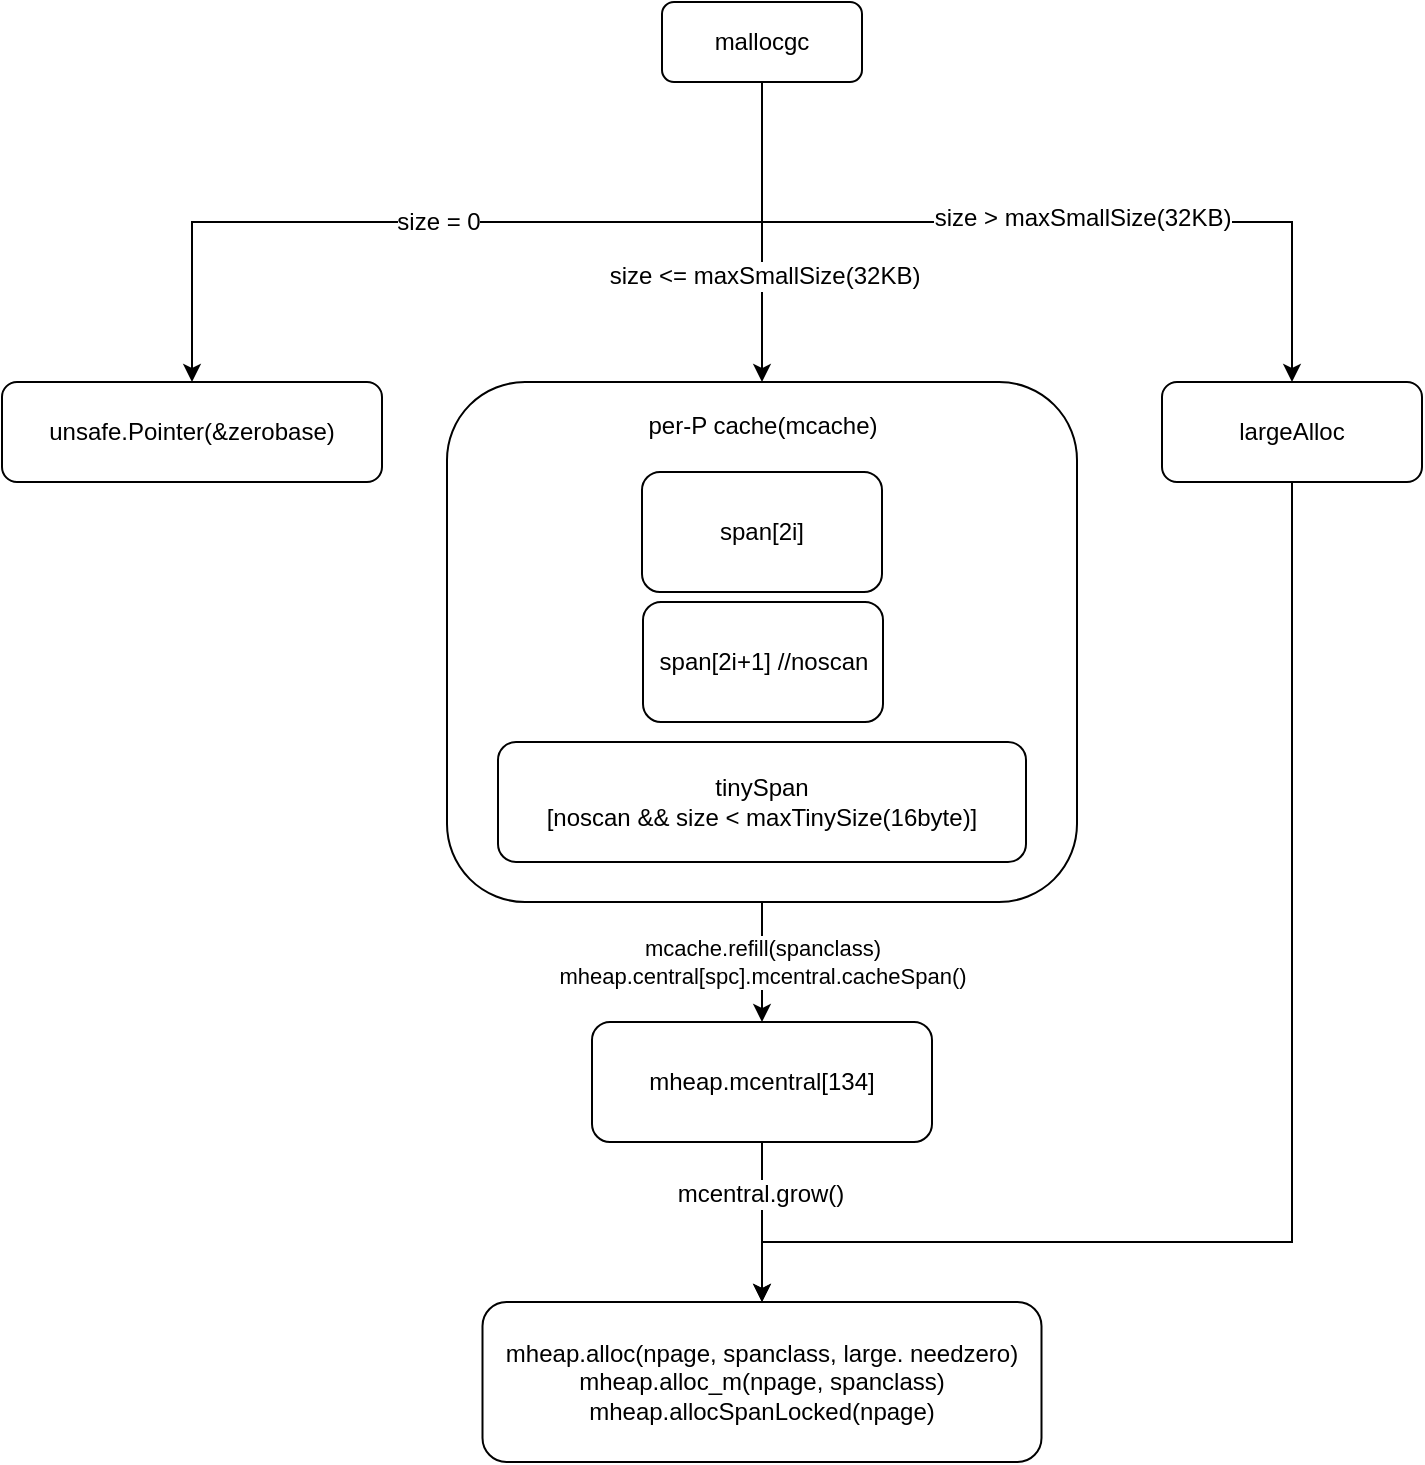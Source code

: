 <mxfile version="12.4.2" type="device" pages="1"><diagram id="DAFBBQ8VGIw7_xlt2Sfg" name="第 1 页"><mxGraphModel dx="1773" dy="725" grid="1" gridSize="10" guides="1" tooltips="1" connect="1" arrows="1" fold="1" page="1" pageScale="1" pageWidth="827" pageHeight="1169" math="0" shadow="0"><root><mxCell id="0"/><mxCell id="1" parent="0"/><mxCell id="TpzA5sItyISFe_AeP9rX-1" style="edgeStyle=orthogonalEdgeStyle;rounded=0;orthogonalLoop=1;jettySize=auto;html=1;entryX=0.5;entryY=0;entryDx=0;entryDy=0;exitX=0.5;exitY=1;exitDx=0;exitDy=0;" edge="1" parent="1" source="TpzA5sItyISFe_AeP9rX-7" target="TpzA5sItyISFe_AeP9rX-8"><mxGeometry relative="1" as="geometry"><Array as="points"><mxPoint x="90" y="690"/><mxPoint x="-195" y="690"/></Array></mxGeometry></mxCell><mxCell id="TpzA5sItyISFe_AeP9rX-2" value="size = 0" style="text;html=1;resizable=0;points=[];align=center;verticalAlign=middle;labelBackgroundColor=#ffffff;" vertex="1" connectable="0" parent="TpzA5sItyISFe_AeP9rX-1"><mxGeometry x="0.521" relative="1" as="geometry"><mxPoint x="98.5" as="offset"/></mxGeometry></mxCell><mxCell id="TpzA5sItyISFe_AeP9rX-5" style="edgeStyle=orthogonalEdgeStyle;rounded=0;orthogonalLoop=1;jettySize=auto;html=1;entryX=0.5;entryY=0;entryDx=0;entryDy=0;exitX=0.5;exitY=1;exitDx=0;exitDy=0;" edge="1" parent="1" source="TpzA5sItyISFe_AeP9rX-7" target="TpzA5sItyISFe_AeP9rX-13"><mxGeometry relative="1" as="geometry"><Array as="points"><mxPoint x="90" y="690"/><mxPoint x="355" y="690"/></Array></mxGeometry></mxCell><mxCell id="TpzA5sItyISFe_AeP9rX-6" value="size &amp;gt; maxSmallSize(32KB)" style="text;html=1;resizable=0;points=[];align=center;verticalAlign=middle;labelBackgroundColor=#ffffff;" vertex="1" connectable="0" parent="TpzA5sItyISFe_AeP9rX-5"><mxGeometry x="0.496" y="2" relative="1" as="geometry"><mxPoint x="-81" as="offset"/></mxGeometry></mxCell><mxCell id="TpzA5sItyISFe_AeP9rX-14" style="edgeStyle=orthogonalEdgeStyle;rounded=0;orthogonalLoop=1;jettySize=auto;html=1;" edge="1" parent="1" source="TpzA5sItyISFe_AeP9rX-7" target="TpzA5sItyISFe_AeP9rX-9"><mxGeometry relative="1" as="geometry"/></mxCell><mxCell id="TpzA5sItyISFe_AeP9rX-15" value="size &amp;lt;= maxSmallSize(32KB)" style="text;html=1;align=center;verticalAlign=middle;resizable=0;points=[];;labelBackgroundColor=#ffffff;" vertex="1" connectable="0" parent="TpzA5sItyISFe_AeP9rX-14"><mxGeometry x="0.291" y="1" relative="1" as="geometry"><mxPoint as="offset"/></mxGeometry></mxCell><mxCell id="TpzA5sItyISFe_AeP9rX-7" value="mallocgc" style="rounded=1;whiteSpace=wrap;html=1;" vertex="1" parent="1"><mxGeometry x="40" y="580" width="100" height="40" as="geometry"/></mxCell><mxCell id="TpzA5sItyISFe_AeP9rX-8" value="unsafe.Pointer(&amp;amp;zerobase)" style="rounded=1;whiteSpace=wrap;html=1;" vertex="1" parent="1"><mxGeometry x="-290" y="770" width="190" height="50" as="geometry"/></mxCell><mxCell id="TpzA5sItyISFe_AeP9rX-17" value="mcache.refill(spanclass)&lt;br&gt;mheap.central[spc].mcentral.cacheSpan()" style="edgeStyle=orthogonalEdgeStyle;rounded=0;orthogonalLoop=1;jettySize=auto;html=1;" edge="1" parent="1" source="TpzA5sItyISFe_AeP9rX-9" target="TpzA5sItyISFe_AeP9rX-16"><mxGeometry relative="1" as="geometry"/></mxCell><mxCell id="TpzA5sItyISFe_AeP9rX-9" value="per-P cache(mcache)&lt;br&gt;&lt;br&gt;&lt;br&gt;&lt;br&gt;&lt;br&gt;&lt;br&gt;&lt;br&gt;&lt;br&gt;&lt;br&gt;&lt;br&gt;&lt;br&gt;&lt;br&gt;&lt;br&gt;&lt;br&gt;&lt;br&gt;&lt;br&gt;" style="rounded=1;whiteSpace=wrap;html=1;" vertex="1" parent="1"><mxGeometry x="-67.5" y="770" width="315" height="260" as="geometry"/></mxCell><mxCell id="TpzA5sItyISFe_AeP9rX-10" value="tinySpan&lt;br&gt;[noscan &amp;amp;&amp;amp; size &amp;lt; maxTinySize(16byte)]" style="rounded=1;whiteSpace=wrap;html=1;" vertex="1" parent="1"><mxGeometry x="-42" y="950" width="264" height="60" as="geometry"/></mxCell><mxCell id="TpzA5sItyISFe_AeP9rX-11" value="span[2i+1] //noscan" style="rounded=1;whiteSpace=wrap;html=1;" vertex="1" parent="1"><mxGeometry x="30.5" y="880" width="120" height="60" as="geometry"/></mxCell><mxCell id="TpzA5sItyISFe_AeP9rX-12" value="span[2i]" style="rounded=1;whiteSpace=wrap;html=1;" vertex="1" parent="1"><mxGeometry x="30" y="815" width="120" height="60" as="geometry"/></mxCell><mxCell id="TpzA5sItyISFe_AeP9rX-20" style="edgeStyle=orthogonalEdgeStyle;rounded=0;orthogonalLoop=1;jettySize=auto;html=1;entryX=0.5;entryY=0;entryDx=0;entryDy=0;exitX=0.5;exitY=1;exitDx=0;exitDy=0;" edge="1" parent="1" source="TpzA5sItyISFe_AeP9rX-13" target="TpzA5sItyISFe_AeP9rX-18"><mxGeometry relative="1" as="geometry"><Array as="points"><mxPoint x="355" y="1200"/><mxPoint x="90" y="1200"/></Array></mxGeometry></mxCell><mxCell id="TpzA5sItyISFe_AeP9rX-13" value="&lt;span style=&quot;white-space: normal&quot;&gt;largeAlloc&lt;/span&gt;" style="rounded=1;whiteSpace=wrap;html=1;" vertex="1" parent="1"><mxGeometry x="290" y="770" width="130" height="50" as="geometry"/></mxCell><mxCell id="TpzA5sItyISFe_AeP9rX-19" style="edgeStyle=orthogonalEdgeStyle;rounded=0;orthogonalLoop=1;jettySize=auto;html=1;entryX=0.5;entryY=0;entryDx=0;entryDy=0;" edge="1" parent="1" source="TpzA5sItyISFe_AeP9rX-16" target="TpzA5sItyISFe_AeP9rX-18"><mxGeometry relative="1" as="geometry"/></mxCell><mxCell id="TpzA5sItyISFe_AeP9rX-21" value="mcentral.grow()" style="text;html=1;align=center;verticalAlign=middle;resizable=0;points=[];;labelBackgroundColor=#ffffff;" vertex="1" connectable="0" parent="TpzA5sItyISFe_AeP9rX-19"><mxGeometry x="-0.35" y="-1" relative="1" as="geometry"><mxPoint as="offset"/></mxGeometry></mxCell><mxCell id="TpzA5sItyISFe_AeP9rX-16" value="mheap.mcentral[134]" style="rounded=1;whiteSpace=wrap;html=1;" vertex="1" parent="1"><mxGeometry x="5" y="1090" width="170" height="60" as="geometry"/></mxCell><mxCell id="TpzA5sItyISFe_AeP9rX-18" value="mheap.alloc(npage, spanclass, large. needzero)&lt;br&gt;mheap.alloc_m(npage, spanclass)&lt;br&gt;mheap.allocSpanLocked(npage)" style="rounded=1;whiteSpace=wrap;html=1;" vertex="1" parent="1"><mxGeometry x="-49.75" y="1230" width="279.5" height="80" as="geometry"/></mxCell></root></mxGraphModel></diagram></mxfile>